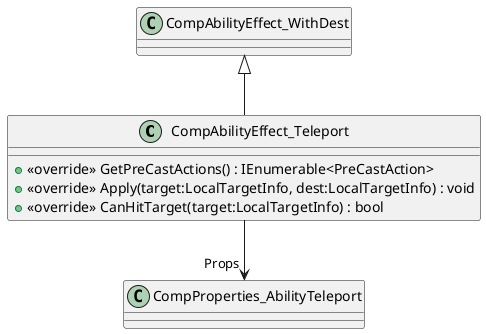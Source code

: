 @startuml
class CompAbilityEffect_Teleport {
    + <<override>> GetPreCastActions() : IEnumerable<PreCastAction>
    + <<override>> Apply(target:LocalTargetInfo, dest:LocalTargetInfo) : void
    + <<override>> CanHitTarget(target:LocalTargetInfo) : bool
}
CompAbilityEffect_WithDest <|-- CompAbilityEffect_Teleport
CompAbilityEffect_Teleport --> "Props" CompProperties_AbilityTeleport
@enduml
